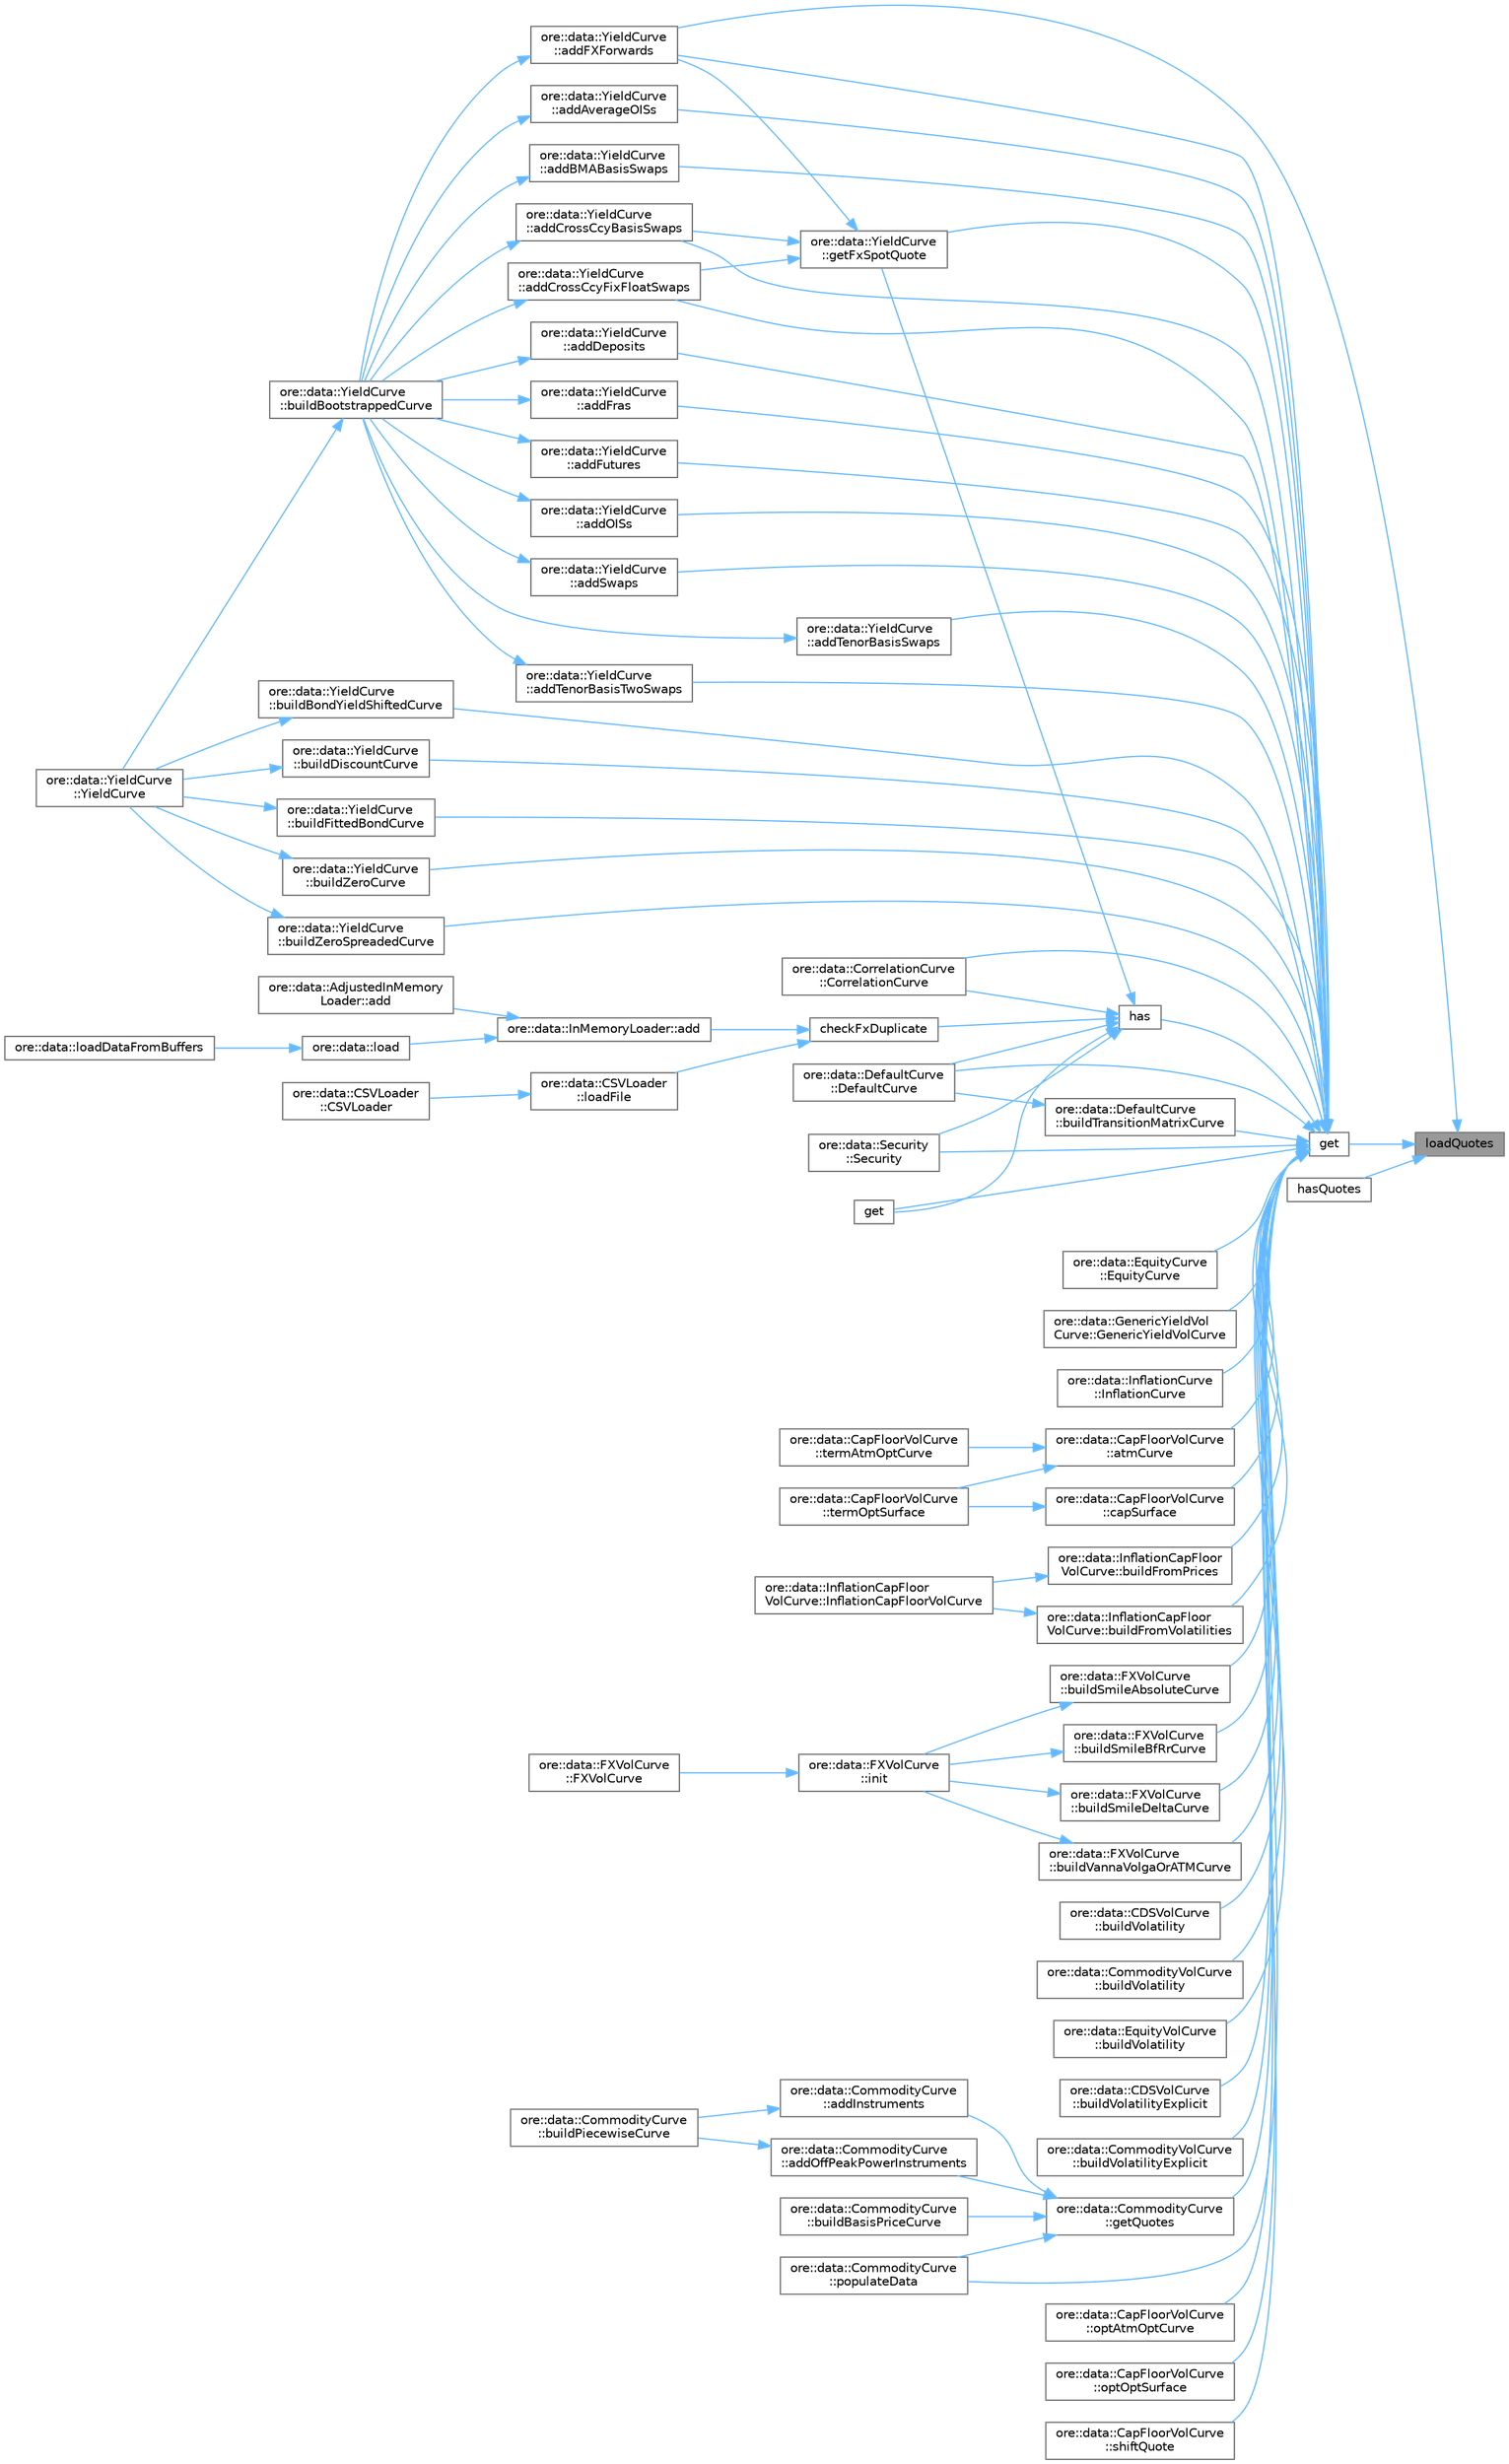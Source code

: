 digraph "loadQuotes"
{
 // INTERACTIVE_SVG=YES
 // LATEX_PDF_SIZE
  bgcolor="transparent";
  edge [fontname=Helvetica,fontsize=10,labelfontname=Helvetica,labelfontsize=10];
  node [fontname=Helvetica,fontsize=10,shape=box,height=0.2,width=0.4];
  rankdir="RL";
  Node1 [label="loadQuotes",height=0.2,width=0.4,color="gray40", fillcolor="grey60", style="filled", fontcolor="black",tooltip="get all quotes, TODO change the return value to std::set"];
  Node1 -> Node2 [dir="back",color="steelblue1",style="solid"];
  Node2 [label="ore::data::YieldCurve\l::addFXForwards",height=0.2,width=0.4,color="grey40", fillcolor="white", style="filled",URL="$classore_1_1data_1_1_yield_curve.html#aac721f65b4bb569372bd3b4c86169011",tooltip=" "];
  Node2 -> Node3 [dir="back",color="steelblue1",style="solid"];
  Node3 [label="ore::data::YieldCurve\l::buildBootstrappedCurve",height=0.2,width=0.4,color="grey40", fillcolor="white", style="filled",URL="$classore_1_1data_1_1_yield_curve.html#a9926d222ab68411efb749aa1e6cbd0b1",tooltip=" "];
  Node3 -> Node4 [dir="back",color="steelblue1",style="solid"];
  Node4 [label="ore::data::YieldCurve\l::YieldCurve",height=0.2,width=0.4,color="grey40", fillcolor="white", style="filled",URL="$classore_1_1data_1_1_yield_curve.html#a59d4997751f3007ffe3c18b56f2fa207",tooltip="Constructor."];
  Node1 -> Node5 [dir="back",color="steelblue1",style="solid"];
  Node5 [label="get",height=0.2,width=0.4,color="grey40", fillcolor="white", style="filled",URL="$classore_1_1data_1_1_loader.html#a19d9f6f808db2631247ec12ffe291225",tooltip="get quote by its unique name, throws if not existent, override in derived classes for performance"];
  Node5 -> Node6 [dir="back",color="steelblue1",style="solid"];
  Node6 [label="ore::data::CorrelationCurve\l::CorrelationCurve",height=0.2,width=0.4,color="grey40", fillcolor="white", style="filled",URL="$classore_1_1data_1_1_correlation_curve.html#a5dadf72004e9f236b46815d5a37606d8",tooltip="Detailed constructor."];
  Node5 -> Node7 [dir="back",color="steelblue1",style="solid"];
  Node7 [label="ore::data::DefaultCurve\l::DefaultCurve",height=0.2,width=0.4,color="grey40", fillcolor="white", style="filled",URL="$classore_1_1data_1_1_default_curve.html#aab7d6b459c59f1a3854a5cefc764f485",tooltip="Detailed constructor."];
  Node5 -> Node8 [dir="back",color="steelblue1",style="solid"];
  Node8 [label="ore::data::EquityCurve\l::EquityCurve",height=0.2,width=0.4,color="grey40", fillcolor="white", style="filled",URL="$classore_1_1data_1_1_equity_curve.html#aa0b93fc44d9ba933557ebfd0796d8e5d",tooltip="Detailed constructor."];
  Node5 -> Node9 [dir="back",color="steelblue1",style="solid"];
  Node9 [label="ore::data::GenericYieldVol\lCurve::GenericYieldVolCurve",height=0.2,width=0.4,color="grey40", fillcolor="white", style="filled",URL="$classore_1_1data_1_1_generic_yield_vol_curve.html#a206631fc6017f18c7333840e67b1b228",tooltip="Detailed constructor."];
  Node5 -> Node10 [dir="back",color="steelblue1",style="solid"];
  Node10 [label="ore::data::InflationCurve\l::InflationCurve",height=0.2,width=0.4,color="grey40", fillcolor="white", style="filled",URL="$classore_1_1data_1_1_inflation_curve.html#a25e20d8ef3302e62e97bb0029df83549",tooltip=" "];
  Node5 -> Node11 [dir="back",color="steelblue1",style="solid"];
  Node11 [label="ore::data::Security\l::Security",height=0.2,width=0.4,color="grey40", fillcolor="white", style="filled",URL="$classore_1_1data_1_1_security.html#ae93b920809b413d1527bbfe22ffba86f",tooltip="Constructor."];
  Node5 -> Node12 [dir="back",color="steelblue1",style="solid"];
  Node12 [label="ore::data::YieldCurve\l::addAverageOISs",height=0.2,width=0.4,color="grey40", fillcolor="white", style="filled",URL="$classore_1_1data_1_1_yield_curve.html#afcd8187c09f3a5ccce06b51c8c2c2864",tooltip=" "];
  Node12 -> Node3 [dir="back",color="steelblue1",style="solid"];
  Node5 -> Node13 [dir="back",color="steelblue1",style="solid"];
  Node13 [label="ore::data::YieldCurve\l::addBMABasisSwaps",height=0.2,width=0.4,color="grey40", fillcolor="white", style="filled",URL="$classore_1_1data_1_1_yield_curve.html#a3f9f48a2e598b82317a85b8c03e9d20e",tooltip=" "];
  Node13 -> Node3 [dir="back",color="steelblue1",style="solid"];
  Node5 -> Node14 [dir="back",color="steelblue1",style="solid"];
  Node14 [label="ore::data::YieldCurve\l::addCrossCcyBasisSwaps",height=0.2,width=0.4,color="grey40", fillcolor="white", style="filled",URL="$classore_1_1data_1_1_yield_curve.html#a144402dc9af3256e07e366dec4387093",tooltip=" "];
  Node14 -> Node3 [dir="back",color="steelblue1",style="solid"];
  Node5 -> Node15 [dir="back",color="steelblue1",style="solid"];
  Node15 [label="ore::data::YieldCurve\l::addCrossCcyFixFloatSwaps",height=0.2,width=0.4,color="grey40", fillcolor="white", style="filled",URL="$classore_1_1data_1_1_yield_curve.html#ad620a7e038d28c4c068292c5efa5331f",tooltip=" "];
  Node15 -> Node3 [dir="back",color="steelblue1",style="solid"];
  Node5 -> Node16 [dir="back",color="steelblue1",style="solid"];
  Node16 [label="ore::data::YieldCurve\l::addDeposits",height=0.2,width=0.4,color="grey40", fillcolor="white", style="filled",URL="$classore_1_1data_1_1_yield_curve.html#a0498c8b60af201a71b1e3ca552961e8e",tooltip=" "];
  Node16 -> Node3 [dir="back",color="steelblue1",style="solid"];
  Node5 -> Node17 [dir="back",color="steelblue1",style="solid"];
  Node17 [label="ore::data::YieldCurve\l::addFras",height=0.2,width=0.4,color="grey40", fillcolor="white", style="filled",URL="$classore_1_1data_1_1_yield_curve.html#a77f1384ab1d687c6176be2ca2dc210e9",tooltip=" "];
  Node17 -> Node3 [dir="back",color="steelblue1",style="solid"];
  Node5 -> Node18 [dir="back",color="steelblue1",style="solid"];
  Node18 [label="ore::data::YieldCurve\l::addFutures",height=0.2,width=0.4,color="grey40", fillcolor="white", style="filled",URL="$classore_1_1data_1_1_yield_curve.html#a32f2f848288e3e5226f0b1c0e47cc939",tooltip=" "];
  Node18 -> Node3 [dir="back",color="steelblue1",style="solid"];
  Node5 -> Node2 [dir="back",color="steelblue1",style="solid"];
  Node5 -> Node19 [dir="back",color="steelblue1",style="solid"];
  Node19 [label="ore::data::YieldCurve\l::addOISs",height=0.2,width=0.4,color="grey40", fillcolor="white", style="filled",URL="$classore_1_1data_1_1_yield_curve.html#a26234add7104d68231e384554b0267b4",tooltip=" "];
  Node19 -> Node3 [dir="back",color="steelblue1",style="solid"];
  Node5 -> Node20 [dir="back",color="steelblue1",style="solid"];
  Node20 [label="ore::data::YieldCurve\l::addSwaps",height=0.2,width=0.4,color="grey40", fillcolor="white", style="filled",URL="$classore_1_1data_1_1_yield_curve.html#a465dd02c0d6027ebd6845bbd043a1fc4",tooltip=" "];
  Node20 -> Node3 [dir="back",color="steelblue1",style="solid"];
  Node5 -> Node21 [dir="back",color="steelblue1",style="solid"];
  Node21 [label="ore::data::YieldCurve\l::addTenorBasisSwaps",height=0.2,width=0.4,color="grey40", fillcolor="white", style="filled",URL="$classore_1_1data_1_1_yield_curve.html#a211ffd4d78d65e60ad49f443035fa85f",tooltip=" "];
  Node21 -> Node3 [dir="back",color="steelblue1",style="solid"];
  Node5 -> Node22 [dir="back",color="steelblue1",style="solid"];
  Node22 [label="ore::data::YieldCurve\l::addTenorBasisTwoSwaps",height=0.2,width=0.4,color="grey40", fillcolor="white", style="filled",URL="$classore_1_1data_1_1_yield_curve.html#aa3564ed29198419b1638fed1ce7d3664",tooltip=" "];
  Node22 -> Node3 [dir="back",color="steelblue1",style="solid"];
  Node5 -> Node23 [dir="back",color="steelblue1",style="solid"];
  Node23 [label="ore::data::CapFloorVolCurve\l::atmCurve",height=0.2,width=0.4,color="grey40", fillcolor="white", style="filled",URL="$classore_1_1data_1_1_cap_floor_vol_curve.html#a66839a2708a675b2f86cd2e92a9499d0",tooltip="Build an ATM cap floor term volatility curve."];
  Node23 -> Node24 [dir="back",color="steelblue1",style="solid"];
  Node24 [label="ore::data::CapFloorVolCurve\l::termAtmOptCurve",height=0.2,width=0.4,color="grey40", fillcolor="white", style="filled",URL="$classore_1_1data_1_1_cap_floor_vol_curve.html#aabf163efc1172daa6f8dbcf9be1766a9",tooltip="Build ATM optionlet curve from term vol."];
  Node23 -> Node25 [dir="back",color="steelblue1",style="solid"];
  Node25 [label="ore::data::CapFloorVolCurve\l::termOptSurface",height=0.2,width=0.4,color="grey40", fillcolor="white", style="filled",URL="$classore_1_1data_1_1_cap_floor_vol_curve.html#a6b5974432b42f6cb1214882f5776c1db",tooltip="Build optionlet surface from term vol."];
  Node5 -> Node26 [dir="back",color="steelblue1",style="solid"];
  Node26 [label="ore::data::YieldCurve\l::buildBondYieldShiftedCurve",height=0.2,width=0.4,color="grey40", fillcolor="white", style="filled",URL="$classore_1_1data_1_1_yield_curve.html#a1150865d2ad4de89c4c339009b1235d5",tooltip="Build a yield curve that uses QuantExt::bondYieldShiftedCurve."];
  Node26 -> Node4 [dir="back",color="steelblue1",style="solid"];
  Node5 -> Node27 [dir="back",color="steelblue1",style="solid"];
  Node27 [label="ore::data::YieldCurve\l::buildDiscountCurve",height=0.2,width=0.4,color="grey40", fillcolor="white", style="filled",URL="$classore_1_1data_1_1_yield_curve.html#ab95be441662bdbb7946d1d195c43bc51",tooltip=" "];
  Node27 -> Node4 [dir="back",color="steelblue1",style="solid"];
  Node5 -> Node28 [dir="back",color="steelblue1",style="solid"];
  Node28 [label="ore::data::YieldCurve\l::buildFittedBondCurve",height=0.2,width=0.4,color="grey40", fillcolor="white", style="filled",URL="$classore_1_1data_1_1_yield_curve.html#a5789540b827b85e5deb1ffb0bce15c85",tooltip="Build a yield curve that uses QuantLib::FittedBondCurve."];
  Node28 -> Node4 [dir="back",color="steelblue1",style="solid"];
  Node5 -> Node29 [dir="back",color="steelblue1",style="solid"];
  Node29 [label="ore::data::InflationCapFloor\lVolCurve::buildFromPrices",height=0.2,width=0.4,color="grey40", fillcolor="white", style="filled",URL="$classore_1_1data_1_1_inflation_cap_floor_vol_curve.html#acc947c79d75150ea99503fea7de9f868",tooltip=" "];
  Node29 -> Node30 [dir="back",color="steelblue1",style="solid"];
  Node30 [label="ore::data::InflationCapFloor\lVolCurve::InflationCapFloorVolCurve",height=0.2,width=0.4,color="grey40", fillcolor="white", style="filled",URL="$classore_1_1data_1_1_inflation_cap_floor_vol_curve.html#a19c9a318aa454b3132d829dd00bced53",tooltip=" "];
  Node5 -> Node31 [dir="back",color="steelblue1",style="solid"];
  Node31 [label="ore::data::InflationCapFloor\lVolCurve::buildFromVolatilities",height=0.2,width=0.4,color="grey40", fillcolor="white", style="filled",URL="$classore_1_1data_1_1_inflation_cap_floor_vol_curve.html#a82405c2b4ff01f1c8c3a89928dd84129",tooltip=" "];
  Node31 -> Node30 [dir="back",color="steelblue1",style="solid"];
  Node5 -> Node32 [dir="back",color="steelblue1",style="solid"];
  Node32 [label="ore::data::FXVolCurve\l::buildSmileAbsoluteCurve",height=0.2,width=0.4,color="grey40", fillcolor="white", style="filled",URL="$classore_1_1data_1_1_f_x_vol_curve.html#a6c830b55fe6a1440df349b8207f20379",tooltip=" "];
  Node32 -> Node33 [dir="back",color="steelblue1",style="solid"];
  Node33 [label="ore::data::FXVolCurve\l::init",height=0.2,width=0.4,color="grey40", fillcolor="white", style="filled",URL="$classore_1_1data_1_1_f_x_vol_curve.html#aa5334770a51cbfa81ecf8b7d14a3acf1",tooltip=" "];
  Node33 -> Node34 [dir="back",color="steelblue1",style="solid"];
  Node34 [label="ore::data::FXVolCurve\l::FXVolCurve",height=0.2,width=0.4,color="grey40", fillcolor="white", style="filled",URL="$classore_1_1data_1_1_f_x_vol_curve.html#af2e42c318046fe68ebaa0a7d0cc5067d",tooltip="Detailed constructor."];
  Node5 -> Node35 [dir="back",color="steelblue1",style="solid"];
  Node35 [label="ore::data::FXVolCurve\l::buildSmileBfRrCurve",height=0.2,width=0.4,color="grey40", fillcolor="white", style="filled",URL="$classore_1_1data_1_1_f_x_vol_curve.html#abbb116b85d1536cc691f4ad311837d1e",tooltip=" "];
  Node35 -> Node33 [dir="back",color="steelblue1",style="solid"];
  Node5 -> Node36 [dir="back",color="steelblue1",style="solid"];
  Node36 [label="ore::data::FXVolCurve\l::buildSmileDeltaCurve",height=0.2,width=0.4,color="grey40", fillcolor="white", style="filled",URL="$classore_1_1data_1_1_f_x_vol_curve.html#a1e5b4adc092749d207f33198cf470023",tooltip=" "];
  Node36 -> Node33 [dir="back",color="steelblue1",style="solid"];
  Node5 -> Node37 [dir="back",color="steelblue1",style="solid"];
  Node37 [label="ore::data::DefaultCurve\l::buildTransitionMatrixCurve",height=0.2,width=0.4,color="grey40", fillcolor="white", style="filled",URL="$classore_1_1data_1_1_default_curve.html#a7028c2a461e78dee15fa5310a06c0bc7",tooltip=" "];
  Node37 -> Node7 [dir="back",color="steelblue1",style="solid"];
  Node5 -> Node38 [dir="back",color="steelblue1",style="solid"];
  Node38 [label="ore::data::FXVolCurve\l::buildVannaVolgaOrATMCurve",height=0.2,width=0.4,color="grey40", fillcolor="white", style="filled",URL="$classore_1_1data_1_1_f_x_vol_curve.html#a01669a2710dee60d8b4c9ea0f6ad26c6",tooltip=" "];
  Node38 -> Node33 [dir="back",color="steelblue1",style="solid"];
  Node5 -> Node39 [dir="back",color="steelblue1",style="solid"];
  Node39 [label="ore::data::CDSVolCurve\l::buildVolatility",height=0.2,width=0.4,color="grey40", fillcolor="white", style="filled",URL="$classore_1_1data_1_1_c_d_s_vol_curve.html#a916d14abfcfc8d77084cc78867211778",tooltip="Build a volatility curve from a 1-D curve of volatility quotes."];
  Node5 -> Node40 [dir="back",color="steelblue1",style="solid"];
  Node40 [label="ore::data::CommodityVolCurve\l::buildVolatility",height=0.2,width=0.4,color="grey40", fillcolor="white", style="filled",URL="$classore_1_1data_1_1_commodity_vol_curve.html#a782cc59a036687f2402136c9003e07c2",tooltip="Build a volatility curve from a 1-D curve of volatility quotes."];
  Node5 -> Node41 [dir="back",color="steelblue1",style="solid"];
  Node41 [label="ore::data::EquityVolCurve\l::buildVolatility",height=0.2,width=0.4,color="grey40", fillcolor="white", style="filled",URL="$classore_1_1data_1_1_equity_vol_curve.html#afff043fce577f592f6a660001d412371",tooltip="Build a volatility surface from a collection of expiry and strike delta pairs."];
  Node5 -> Node42 [dir="back",color="steelblue1",style="solid"];
  Node42 [label="ore::data::CDSVolCurve\l::buildVolatilityExplicit",height=0.2,width=0.4,color="grey40", fillcolor="white", style="filled",URL="$classore_1_1data_1_1_c_d_s_vol_curve.html#abf9063cf911eff4726d27a47f0ed7271",tooltip=" "];
  Node5 -> Node43 [dir="back",color="steelblue1",style="solid"];
  Node43 [label="ore::data::CommodityVolCurve\l::buildVolatilityExplicit",height=0.2,width=0.4,color="grey40", fillcolor="white", style="filled",URL="$classore_1_1data_1_1_commodity_vol_curve.html#accbfc0352ecd2e4be852a0cc6238fbb5",tooltip=" "];
  Node5 -> Node44 [dir="back",color="steelblue1",style="solid"];
  Node44 [label="ore::data::YieldCurve\l::buildZeroCurve",height=0.2,width=0.4,color="grey40", fillcolor="white", style="filled",URL="$classore_1_1data_1_1_yield_curve.html#a41d873e76431b42b4f647ce5c11f8247",tooltip=" "];
  Node44 -> Node4 [dir="back",color="steelblue1",style="solid"];
  Node5 -> Node45 [dir="back",color="steelblue1",style="solid"];
  Node45 [label="ore::data::YieldCurve\l::buildZeroSpreadedCurve",height=0.2,width=0.4,color="grey40", fillcolor="white", style="filled",URL="$classore_1_1data_1_1_yield_curve.html#a6afa3078cdf7f8757f5fda370eb8e52d",tooltip=" "];
  Node45 -> Node4 [dir="back",color="steelblue1",style="solid"];
  Node5 -> Node46 [dir="back",color="steelblue1",style="solid"];
  Node46 [label="ore::data::CapFloorVolCurve\l::capSurface",height=0.2,width=0.4,color="grey40", fillcolor="white", style="filled",URL="$classore_1_1data_1_1_cap_floor_vol_curve.html#a4c12b080309225a852ff617a5fa9ea71",tooltip="Build a cap floor term volatility surface."];
  Node46 -> Node25 [dir="back",color="steelblue1",style="solid"];
  Node5 -> Node47 [dir="back",color="steelblue1",style="solid"];
  Node47 [label="get",height=0.2,width=0.4,color="grey40", fillcolor="white", style="filled",URL="$classore_1_1data_1_1_loader.html#ad5ed17c6f405c733f7d76742a0349cc1",tooltip=" "];
  Node5 -> Node48 [dir="back",color="steelblue1",style="solid"];
  Node48 [label="ore::data::YieldCurve\l::getFxSpotQuote",height=0.2,width=0.4,color="grey40", fillcolor="white", style="filled",URL="$classore_1_1data_1_1_yield_curve.html#adeb6d3615cade21c30f2902464f5de3c",tooltip=" "];
  Node48 -> Node14 [dir="back",color="steelblue1",style="solid"];
  Node48 -> Node15 [dir="back",color="steelblue1",style="solid"];
  Node48 -> Node2 [dir="back",color="steelblue1",style="solid"];
  Node5 -> Node49 [dir="back",color="steelblue1",style="solid"];
  Node49 [label="ore::data::CommodityCurve\l::getQuotes",height=0.2,width=0.4,color="grey40", fillcolor="white", style="filled",URL="$classore_1_1data_1_1_commodity_curve.html#a9a04717f9a8e0adafeb57d34753348b1",tooltip="Get the configured quotes. If filter is true, remove tenor based quotes and quotes with expiry before..."];
  Node49 -> Node50 [dir="back",color="steelblue1",style="solid"];
  Node50 [label="ore::data::CommodityCurve\l::addInstruments",height=0.2,width=0.4,color="grey40", fillcolor="white", style="filled",URL="$classore_1_1data_1_1_commodity_curve.html#afb12407f81eadbfd2463e61f4898c7ac",tooltip=" "];
  Node50 -> Node51 [dir="back",color="steelblue1",style="solid"];
  Node51 [label="ore::data::CommodityCurve\l::buildPiecewiseCurve",height=0.2,width=0.4,color="grey40", fillcolor="white", style="filled",URL="$classore_1_1data_1_1_commodity_curve.html#a771e0386d3a147f22a46b810d82f4fd3",tooltip="Build commodity piecewise price curve."];
  Node49 -> Node52 [dir="back",color="steelblue1",style="solid"];
  Node52 [label="ore::data::CommodityCurve\l::addOffPeakPowerInstruments",height=0.2,width=0.4,color="grey40", fillcolor="white", style="filled",URL="$classore_1_1data_1_1_commodity_curve.html#ad964fbfa1aff4319eb169a8cff4e62de",tooltip="Special method to add instruments when the priceSegment is OffPeakPowerDaily."];
  Node52 -> Node51 [dir="back",color="steelblue1",style="solid"];
  Node49 -> Node53 [dir="back",color="steelblue1",style="solid"];
  Node53 [label="ore::data::CommodityCurve\l::buildBasisPriceCurve",height=0.2,width=0.4,color="grey40", fillcolor="white", style="filled",URL="$classore_1_1data_1_1_commodity_curve.html#af67e7c2b3e83030b4412f148d40ff311",tooltip="Build commodity basis price curve."];
  Node49 -> Node54 [dir="back",color="steelblue1",style="solid"];
  Node54 [label="ore::data::CommodityCurve\l::populateData",height=0.2,width=0.4,color="grey40", fillcolor="white", style="filled",URL="$classore_1_1data_1_1_commodity_curve.html#aeeabdd32666fe17eb1e3c26a9d82a77c",tooltip="Populate data with dates and prices from the loader."];
  Node5 -> Node55 [dir="back",color="steelblue1",style="solid"];
  Node55 [label="has",height=0.2,width=0.4,color="grey40", fillcolor="white", style="filled",URL="$classore_1_1data_1_1_loader.html#acb476f7db0733b669e38e0a4359b5745",tooltip="Default implementation, returns false if get throws or returns a null pointer."];
  Node55 -> Node6 [dir="back",color="steelblue1",style="solid"];
  Node55 -> Node7 [dir="back",color="steelblue1",style="solid"];
  Node55 -> Node11 [dir="back",color="steelblue1",style="solid"];
  Node55 -> Node56 [dir="back",color="steelblue1",style="solid"];
  Node56 [label="checkFxDuplicate",height=0.2,width=0.4,color="grey40", fillcolor="white", style="filled",URL="$classore_1_1data_1_1_loader.html#a5fd63a6d54fdaac9a490ef18bf07c08d",tooltip=" "];
  Node56 -> Node57 [dir="back",color="steelblue1",style="solid"];
  Node57 [label="ore::data::InMemoryLoader::add",height=0.2,width=0.4,color="grey40", fillcolor="white", style="filled",URL="$classore_1_1data_1_1_in_memory_loader.html#ab033d7bbd4da0af2f75abb8952fcacce",tooltip=" "];
  Node57 -> Node58 [dir="back",color="steelblue1",style="solid"];
  Node58 [label="ore::data::AdjustedInMemory\lLoader::add",height=0.2,width=0.4,color="grey40", fillcolor="white", style="filled",URL="$classore_1_1data_1_1_adjusted_in_memory_loader.html#a394ea65c115638a789b7e4793aed8f8a",tooltip=" "];
  Node57 -> Node59 [dir="back",color="steelblue1",style="solid"];
  Node59 [label="ore::data::load",height=0.2,width=0.4,color="grey40", fillcolor="white", style="filled",URL="$namespaceore_1_1data.html#a42f1390d171c5924c3fa721f51a32200",tooltip=" "];
  Node59 -> Node60 [dir="back",color="steelblue1",style="solid"];
  Node60 [label="ore::data::loadDataFromBuffers",height=0.2,width=0.4,color="grey40", fillcolor="white", style="filled",URL="$namespaceore_1_1data.html#a22d0bfabdad131343a5f49618b7db10d",tooltip="Utility function for loading market quotes and fixings from an in memory csv buffer."];
  Node56 -> Node61 [dir="back",color="steelblue1",style="solid"];
  Node61 [label="ore::data::CSVLoader\l::loadFile",height=0.2,width=0.4,color="grey40", fillcolor="white", style="filled",URL="$classore_1_1data_1_1_c_s_v_loader.html#af8a277c7dc57076a3daec6356ccc1be3",tooltip=" "];
  Node61 -> Node62 [dir="back",color="steelblue1",style="solid"];
  Node62 [label="ore::data::CSVLoader\l::CSVLoader",height=0.2,width=0.4,color="grey40", fillcolor="white", style="filled",URL="$classore_1_1data_1_1_c_s_v_loader.html#a9cd43c2280d0cee91b282fe13b36679d",tooltip=" "];
  Node55 -> Node47 [dir="back",color="steelblue1",style="solid"];
  Node55 -> Node48 [dir="back",color="steelblue1",style="solid"];
  Node5 -> Node63 [dir="back",color="steelblue1",style="solid"];
  Node63 [label="ore::data::CapFloorVolCurve\l::optAtmOptCurve",height=0.2,width=0.4,color="grey40", fillcolor="white", style="filled",URL="$classore_1_1data_1_1_cap_floor_vol_curve.html#ab28542f8e848ad13635a3482674e662c",tooltip="Build ATM optionlet curve from optionlet vol."];
  Node5 -> Node64 [dir="back",color="steelblue1",style="solid"];
  Node64 [label="ore::data::CapFloorVolCurve\l::optOptSurface",height=0.2,width=0.4,color="grey40", fillcolor="white", style="filled",URL="$classore_1_1data_1_1_cap_floor_vol_curve.html#a86ac4c3309abc2191a9965372928ab82",tooltip="Build optionlet surface from optionlet vol."];
  Node5 -> Node54 [dir="back",color="steelblue1",style="solid"];
  Node5 -> Node65 [dir="back",color="steelblue1",style="solid"];
  Node65 [label="ore::data::CapFloorVolCurve\l::shiftQuote",height=0.2,width=0.4,color="grey40", fillcolor="white", style="filled",URL="$classore_1_1data_1_1_cap_floor_vol_curve.html#a035a09494a019bf91a7e48c09fc7d1d8",tooltip="Get a shift quote value from the configured quotes."];
  Node1 -> Node66 [dir="back",color="steelblue1",style="solid"];
  Node66 [label="hasQuotes",height=0.2,width=0.4,color="grey40", fillcolor="white", style="filled",URL="$classore_1_1data_1_1_loader.html#a1a9a13e5ca32a324051dcb591de743f3",tooltip="check if there are quotes for a date"];
}
